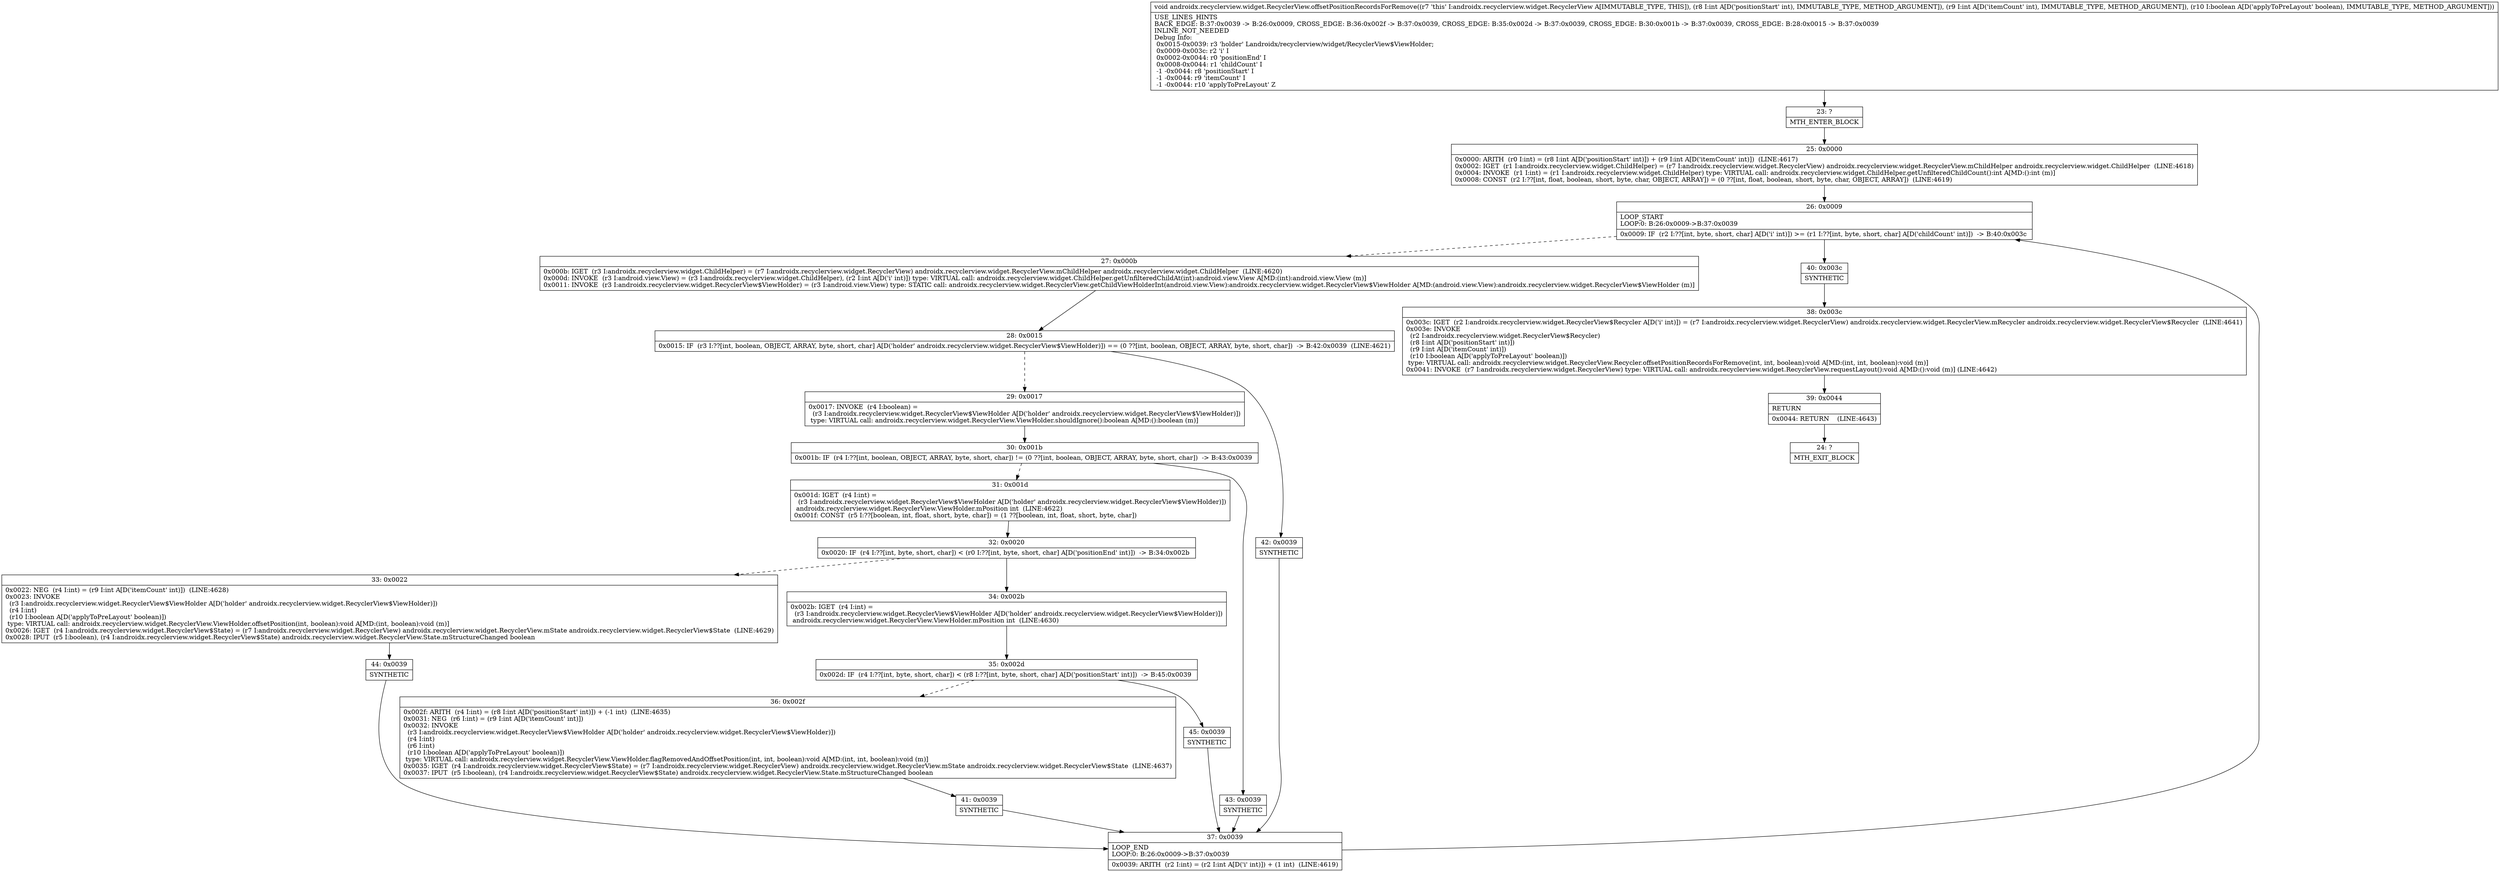 digraph "CFG forandroidx.recyclerview.widget.RecyclerView.offsetPositionRecordsForRemove(IIZ)V" {
Node_23 [shape=record,label="{23\:\ ?|MTH_ENTER_BLOCK\l}"];
Node_25 [shape=record,label="{25\:\ 0x0000|0x0000: ARITH  (r0 I:int) = (r8 I:int A[D('positionStart' int)]) + (r9 I:int A[D('itemCount' int)])  (LINE:4617)\l0x0002: IGET  (r1 I:androidx.recyclerview.widget.ChildHelper) = (r7 I:androidx.recyclerview.widget.RecyclerView) androidx.recyclerview.widget.RecyclerView.mChildHelper androidx.recyclerview.widget.ChildHelper  (LINE:4618)\l0x0004: INVOKE  (r1 I:int) = (r1 I:androidx.recyclerview.widget.ChildHelper) type: VIRTUAL call: androidx.recyclerview.widget.ChildHelper.getUnfilteredChildCount():int A[MD:():int (m)]\l0x0008: CONST  (r2 I:??[int, float, boolean, short, byte, char, OBJECT, ARRAY]) = (0 ??[int, float, boolean, short, byte, char, OBJECT, ARRAY])  (LINE:4619)\l}"];
Node_26 [shape=record,label="{26\:\ 0x0009|LOOP_START\lLOOP:0: B:26:0x0009\-\>B:37:0x0039\l|0x0009: IF  (r2 I:??[int, byte, short, char] A[D('i' int)]) \>= (r1 I:??[int, byte, short, char] A[D('childCount' int)])  \-\> B:40:0x003c \l}"];
Node_27 [shape=record,label="{27\:\ 0x000b|0x000b: IGET  (r3 I:androidx.recyclerview.widget.ChildHelper) = (r7 I:androidx.recyclerview.widget.RecyclerView) androidx.recyclerview.widget.RecyclerView.mChildHelper androidx.recyclerview.widget.ChildHelper  (LINE:4620)\l0x000d: INVOKE  (r3 I:android.view.View) = (r3 I:androidx.recyclerview.widget.ChildHelper), (r2 I:int A[D('i' int)]) type: VIRTUAL call: androidx.recyclerview.widget.ChildHelper.getUnfilteredChildAt(int):android.view.View A[MD:(int):android.view.View (m)]\l0x0011: INVOKE  (r3 I:androidx.recyclerview.widget.RecyclerView$ViewHolder) = (r3 I:android.view.View) type: STATIC call: androidx.recyclerview.widget.RecyclerView.getChildViewHolderInt(android.view.View):androidx.recyclerview.widget.RecyclerView$ViewHolder A[MD:(android.view.View):androidx.recyclerview.widget.RecyclerView$ViewHolder (m)]\l}"];
Node_28 [shape=record,label="{28\:\ 0x0015|0x0015: IF  (r3 I:??[int, boolean, OBJECT, ARRAY, byte, short, char] A[D('holder' androidx.recyclerview.widget.RecyclerView$ViewHolder)]) == (0 ??[int, boolean, OBJECT, ARRAY, byte, short, char])  \-\> B:42:0x0039  (LINE:4621)\l}"];
Node_29 [shape=record,label="{29\:\ 0x0017|0x0017: INVOKE  (r4 I:boolean) = \l  (r3 I:androidx.recyclerview.widget.RecyclerView$ViewHolder A[D('holder' androidx.recyclerview.widget.RecyclerView$ViewHolder)])\l type: VIRTUAL call: androidx.recyclerview.widget.RecyclerView.ViewHolder.shouldIgnore():boolean A[MD:():boolean (m)]\l}"];
Node_30 [shape=record,label="{30\:\ 0x001b|0x001b: IF  (r4 I:??[int, boolean, OBJECT, ARRAY, byte, short, char]) != (0 ??[int, boolean, OBJECT, ARRAY, byte, short, char])  \-\> B:43:0x0039 \l}"];
Node_31 [shape=record,label="{31\:\ 0x001d|0x001d: IGET  (r4 I:int) = \l  (r3 I:androidx.recyclerview.widget.RecyclerView$ViewHolder A[D('holder' androidx.recyclerview.widget.RecyclerView$ViewHolder)])\l androidx.recyclerview.widget.RecyclerView.ViewHolder.mPosition int  (LINE:4622)\l0x001f: CONST  (r5 I:??[boolean, int, float, short, byte, char]) = (1 ??[boolean, int, float, short, byte, char]) \l}"];
Node_32 [shape=record,label="{32\:\ 0x0020|0x0020: IF  (r4 I:??[int, byte, short, char]) \< (r0 I:??[int, byte, short, char] A[D('positionEnd' int)])  \-\> B:34:0x002b \l}"];
Node_33 [shape=record,label="{33\:\ 0x0022|0x0022: NEG  (r4 I:int) = (r9 I:int A[D('itemCount' int)])  (LINE:4628)\l0x0023: INVOKE  \l  (r3 I:androidx.recyclerview.widget.RecyclerView$ViewHolder A[D('holder' androidx.recyclerview.widget.RecyclerView$ViewHolder)])\l  (r4 I:int)\l  (r10 I:boolean A[D('applyToPreLayout' boolean)])\l type: VIRTUAL call: androidx.recyclerview.widget.RecyclerView.ViewHolder.offsetPosition(int, boolean):void A[MD:(int, boolean):void (m)]\l0x0026: IGET  (r4 I:androidx.recyclerview.widget.RecyclerView$State) = (r7 I:androidx.recyclerview.widget.RecyclerView) androidx.recyclerview.widget.RecyclerView.mState androidx.recyclerview.widget.RecyclerView$State  (LINE:4629)\l0x0028: IPUT  (r5 I:boolean), (r4 I:androidx.recyclerview.widget.RecyclerView$State) androidx.recyclerview.widget.RecyclerView.State.mStructureChanged boolean \l}"];
Node_44 [shape=record,label="{44\:\ 0x0039|SYNTHETIC\l}"];
Node_37 [shape=record,label="{37\:\ 0x0039|LOOP_END\lLOOP:0: B:26:0x0009\-\>B:37:0x0039\l|0x0039: ARITH  (r2 I:int) = (r2 I:int A[D('i' int)]) + (1 int)  (LINE:4619)\l}"];
Node_34 [shape=record,label="{34\:\ 0x002b|0x002b: IGET  (r4 I:int) = \l  (r3 I:androidx.recyclerview.widget.RecyclerView$ViewHolder A[D('holder' androidx.recyclerview.widget.RecyclerView$ViewHolder)])\l androidx.recyclerview.widget.RecyclerView.ViewHolder.mPosition int  (LINE:4630)\l}"];
Node_35 [shape=record,label="{35\:\ 0x002d|0x002d: IF  (r4 I:??[int, byte, short, char]) \< (r8 I:??[int, byte, short, char] A[D('positionStart' int)])  \-\> B:45:0x0039 \l}"];
Node_36 [shape=record,label="{36\:\ 0x002f|0x002f: ARITH  (r4 I:int) = (r8 I:int A[D('positionStart' int)]) + (\-1 int)  (LINE:4635)\l0x0031: NEG  (r6 I:int) = (r9 I:int A[D('itemCount' int)]) \l0x0032: INVOKE  \l  (r3 I:androidx.recyclerview.widget.RecyclerView$ViewHolder A[D('holder' androidx.recyclerview.widget.RecyclerView$ViewHolder)])\l  (r4 I:int)\l  (r6 I:int)\l  (r10 I:boolean A[D('applyToPreLayout' boolean)])\l type: VIRTUAL call: androidx.recyclerview.widget.RecyclerView.ViewHolder.flagRemovedAndOffsetPosition(int, int, boolean):void A[MD:(int, int, boolean):void (m)]\l0x0035: IGET  (r4 I:androidx.recyclerview.widget.RecyclerView$State) = (r7 I:androidx.recyclerview.widget.RecyclerView) androidx.recyclerview.widget.RecyclerView.mState androidx.recyclerview.widget.RecyclerView$State  (LINE:4637)\l0x0037: IPUT  (r5 I:boolean), (r4 I:androidx.recyclerview.widget.RecyclerView$State) androidx.recyclerview.widget.RecyclerView.State.mStructureChanged boolean \l}"];
Node_41 [shape=record,label="{41\:\ 0x0039|SYNTHETIC\l}"];
Node_45 [shape=record,label="{45\:\ 0x0039|SYNTHETIC\l}"];
Node_43 [shape=record,label="{43\:\ 0x0039|SYNTHETIC\l}"];
Node_42 [shape=record,label="{42\:\ 0x0039|SYNTHETIC\l}"];
Node_40 [shape=record,label="{40\:\ 0x003c|SYNTHETIC\l}"];
Node_38 [shape=record,label="{38\:\ 0x003c|0x003c: IGET  (r2 I:androidx.recyclerview.widget.RecyclerView$Recycler A[D('i' int)]) = (r7 I:androidx.recyclerview.widget.RecyclerView) androidx.recyclerview.widget.RecyclerView.mRecycler androidx.recyclerview.widget.RecyclerView$Recycler  (LINE:4641)\l0x003e: INVOKE  \l  (r2 I:androidx.recyclerview.widget.RecyclerView$Recycler)\l  (r8 I:int A[D('positionStart' int)])\l  (r9 I:int A[D('itemCount' int)])\l  (r10 I:boolean A[D('applyToPreLayout' boolean)])\l type: VIRTUAL call: androidx.recyclerview.widget.RecyclerView.Recycler.offsetPositionRecordsForRemove(int, int, boolean):void A[MD:(int, int, boolean):void (m)]\l0x0041: INVOKE  (r7 I:androidx.recyclerview.widget.RecyclerView) type: VIRTUAL call: androidx.recyclerview.widget.RecyclerView.requestLayout():void A[MD:():void (m)] (LINE:4642)\l}"];
Node_39 [shape=record,label="{39\:\ 0x0044|RETURN\l|0x0044: RETURN    (LINE:4643)\l}"];
Node_24 [shape=record,label="{24\:\ ?|MTH_EXIT_BLOCK\l}"];
MethodNode[shape=record,label="{void androidx.recyclerview.widget.RecyclerView.offsetPositionRecordsForRemove((r7 'this' I:androidx.recyclerview.widget.RecyclerView A[IMMUTABLE_TYPE, THIS]), (r8 I:int A[D('positionStart' int), IMMUTABLE_TYPE, METHOD_ARGUMENT]), (r9 I:int A[D('itemCount' int), IMMUTABLE_TYPE, METHOD_ARGUMENT]), (r10 I:boolean A[D('applyToPreLayout' boolean), IMMUTABLE_TYPE, METHOD_ARGUMENT]))  | USE_LINES_HINTS\lBACK_EDGE: B:37:0x0039 \-\> B:26:0x0009, CROSS_EDGE: B:36:0x002f \-\> B:37:0x0039, CROSS_EDGE: B:35:0x002d \-\> B:37:0x0039, CROSS_EDGE: B:30:0x001b \-\> B:37:0x0039, CROSS_EDGE: B:28:0x0015 \-\> B:37:0x0039\lINLINE_NOT_NEEDED\lDebug Info:\l  0x0015\-0x0039: r3 'holder' Landroidx\/recyclerview\/widget\/RecyclerView$ViewHolder;\l  0x0009\-0x003c: r2 'i' I\l  0x0002\-0x0044: r0 'positionEnd' I\l  0x0008\-0x0044: r1 'childCount' I\l  \-1 \-0x0044: r8 'positionStart' I\l  \-1 \-0x0044: r9 'itemCount' I\l  \-1 \-0x0044: r10 'applyToPreLayout' Z\l}"];
MethodNode -> Node_23;Node_23 -> Node_25;
Node_25 -> Node_26;
Node_26 -> Node_27[style=dashed];
Node_26 -> Node_40;
Node_27 -> Node_28;
Node_28 -> Node_29[style=dashed];
Node_28 -> Node_42;
Node_29 -> Node_30;
Node_30 -> Node_31[style=dashed];
Node_30 -> Node_43;
Node_31 -> Node_32;
Node_32 -> Node_33[style=dashed];
Node_32 -> Node_34;
Node_33 -> Node_44;
Node_44 -> Node_37;
Node_37 -> Node_26;
Node_34 -> Node_35;
Node_35 -> Node_36[style=dashed];
Node_35 -> Node_45;
Node_36 -> Node_41;
Node_41 -> Node_37;
Node_45 -> Node_37;
Node_43 -> Node_37;
Node_42 -> Node_37;
Node_40 -> Node_38;
Node_38 -> Node_39;
Node_39 -> Node_24;
}

